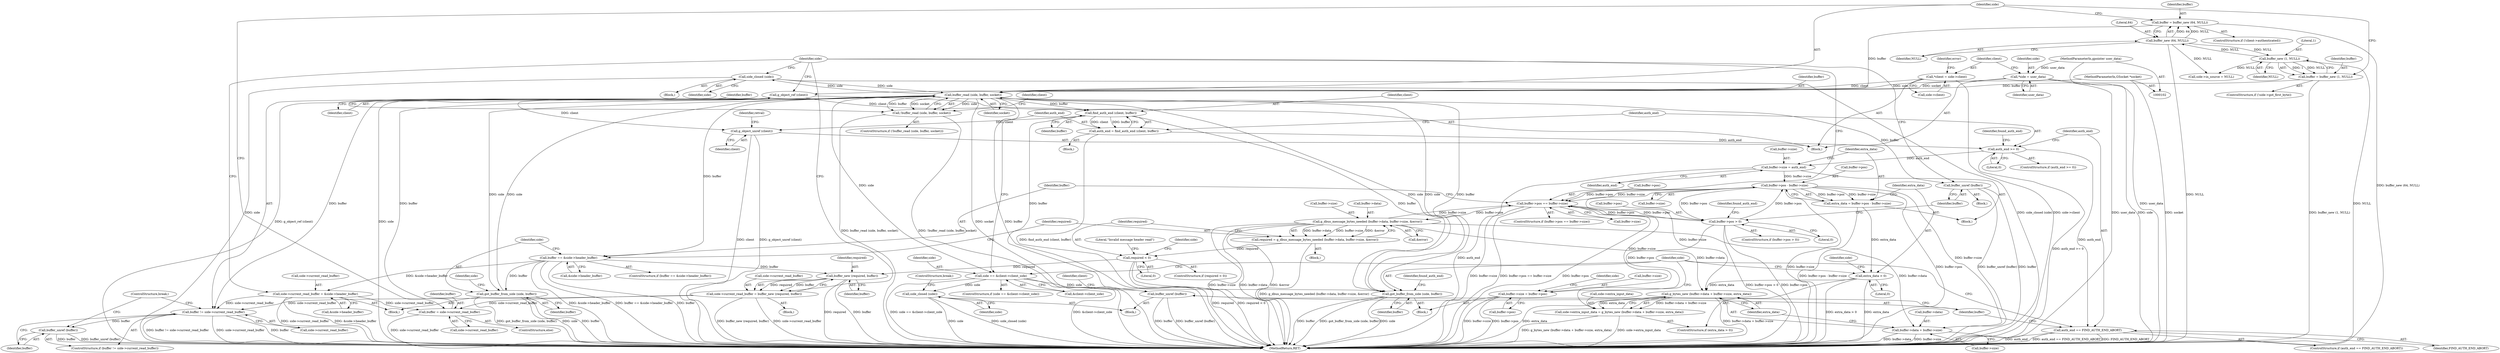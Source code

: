 digraph "0_flatpak_52346bf187b5a7f1c0fe9075b328b7ad6abe78f6_2@API" {
"1000342" [label="(Call,side_closed (side))"];
"1000163" [label="(Call,buffer_read (side, buffer, socket))"];
"1000291" [label="(Call,got_buffer_from_side (side, buffer))"];
"1000220" [label="(Call,side == &client->client_side)"];
"1000230" [label="(Call,find_auth_end (client, buffer))"];
"1000126" [label="(Call,g_object_ref (client))"];
"1000112" [label="(Call,*client = side->client)"];
"1000342" [label="(Call,side_closed (side))"];
"1000108" [label="(Call,*side = user_data)"];
"1000105" [label="(MethodParameterIn,gpointer user_data)"];
"1000355" [label="(Call,got_buffer_from_side (side, buffer))"];
"1000316" [label="(Call,buffer == &side->header_buffer)"];
"1000150" [label="(Call,buffer = buffer_new (64, NULL))"];
"1000152" [label="(Call,buffer_new (64, NULL))"];
"1000141" [label="(Call,buffer_new (1, NULL))"];
"1000156" [label="(Call,buffer = side->current_read_buffer)"];
"1000346" [label="(Call,side->current_read_buffer = buffer_new (required, buffer))"];
"1000350" [label="(Call,buffer_new (required, buffer))"];
"1000336" [label="(Call,required < 0)"];
"1000324" [label="(Call,required = g_dbus_message_bytes_needed (buffer->data, buffer->size, &error))"];
"1000326" [label="(Call,g_dbus_message_bytes_needed (buffer->data, buffer->size, &error))"];
"1000307" [label="(Call,buffer->pos == buffer->size)"];
"1000184" [label="(Call,buffer->pos > 0)"];
"1000248" [label="(Call,buffer->pos - buffer->size)"];
"1000241" [label="(Call,buffer->size = auth_end)"];
"1000234" [label="(Call,auth_end >= 0)"];
"1000228" [label="(Call,auth_end = find_auth_end (client, buffer))"];
"1000195" [label="(Call,buffer->size = buffer->pos)"];
"1000365" [label="(Call,side->current_read_buffer = &side->header_buffer)"];
"1000139" [label="(Call,buffer = buffer_new (1, NULL))"];
"1000103" [label="(MethodParameterIn,GSocket *socket)"];
"1000162" [label="(Call,!buffer_read (side, buffer, socket))"];
"1000169" [label="(Call,buffer != side->current_read_buffer)"];
"1000174" [label="(Call,buffer_unref (buffer))"];
"1000288" [label="(Call,side_closed (side))"];
"1000263" [label="(Call,g_bytes_new (buffer->data + buffer->size, extra_data))"];
"1000259" [label="(Call,side->extra_input_data = g_bytes_new (buffer->data + buffer->size, extra_data))"];
"1000264" [label="(Call,buffer->data + buffer->size)"];
"1000246" [label="(Call,extra_data = buffer->pos - buffer->size)"];
"1000256" [label="(Call,extra_data > 0)"];
"1000274" [label="(Call,auth_end == FIND_AUTH_END_ABORT)"];
"1000278" [label="(Call,buffer_unref (buffer))"];
"1000386" [label="(Call,g_object_unref (client))"];
"1000303" [label="(Call,buffer_unref (buffer))"];
"1000219" [label="(ControlStructure,if (side == &client->client_side))"];
"1000263" [label="(Call,g_bytes_new (buffer->data + buffer->size, extra_data))"];
"1000274" [label="(Call,auth_end == FIND_AUTH_END_ABORT)"];
"1000150" [label="(Call,buffer = buffer_new (64, NULL))"];
"1000357" [label="(Identifier,buffer)"];
"1000163" [label="(Call,buffer_read (side, buffer, socket))"];
"1000156" [label="(Call,buffer = side->current_read_buffer)"];
"1000249" [label="(Call,buffer->pos)"];
"1000245" [label="(Identifier,auth_end)"];
"1000161" [label="(ControlStructure,if (!buffer_read (side, buffer, socket)))"];
"1000378" [label="(Call,side->in_source = NULL)"];
"1000257" [label="(Identifier,extra_data)"];
"1000303" [label="(Call,buffer_unref (buffer))"];
"1000176" [label="(ControlStructure,break;)"];
"1000199" [label="(Call,buffer->pos)"];
"1000232" [label="(Identifier,buffer)"];
"1000192" [label="(Identifier,found_auth_end)"];
"1000229" [label="(Identifier,auth_end)"];
"1000291" [label="(Call,got_buffer_from_side (side, buffer))"];
"1000165" [label="(Identifier,buffer)"];
"1000292" [label="(Identifier,side)"];
"1000143" [label="(Identifier,NULL)"];
"1000275" [label="(Identifier,auth_end)"];
"1000154" [label="(Identifier,NULL)"];
"1000345" [label="(Block,)"];
"1000304" [label="(Identifier,buffer)"];
"1000196" [label="(Call,buffer->size)"];
"1000134" [label="(ControlStructure,if (!side->got_first_byte))"];
"1000390" [label="(MethodReturn,RET)"];
"1000239" [label="(Identifier,found_auth_end)"];
"1000230" [label="(Call,find_auth_end (client, buffer))"];
"1000366" [label="(Call,side->current_read_buffer)"];
"1000278" [label="(Call,buffer_unref (buffer))"];
"1000222" [label="(Call,&client->client_side)"];
"1000369" [label="(Call,&side->header_buffer)"];
"1000327" [label="(Call,buffer->data)"];
"1000183" [label="(ControlStructure,if (buffer->pos > 0))"];
"1000356" [label="(Identifier,side)"];
"1000228" [label="(Call,auth_end = find_auth_end (client, buffer))"];
"1000306" [label="(ControlStructure,if (buffer->pos == buffer->size))"];
"1000361" [label="(Identifier,side)"];
"1000293" [label="(Identifier,buffer)"];
"1000185" [label="(Call,buffer->pos)"];
"1000166" [label="(Identifier,socket)"];
"1000288" [label="(Call,side_closed (side))"];
"1000261" [label="(Identifier,side)"];
"1000142" [label="(Literal,1)"];
"1000127" [label="(Identifier,client)"];
"1000277" [label="(Block,)"];
"1000170" [label="(Identifier,buffer)"];
"1000339" [label="(Block,)"];
"1000236" [label="(Literal,0)"];
"1000140" [label="(Identifier,buffer)"];
"1000283" [label="(Identifier,client)"];
"1000205" [label="(Identifier,side)"];
"1000290" [label="(ControlStructure,break;)"];
"1000131" [label="(Identifier,side)"];
"1000318" [label="(Call,&side->header_buffer)"];
"1000174" [label="(Call,buffer_unref (buffer))"];
"1000350" [label="(Call,buffer_new (required, buffer))"];
"1000164" [label="(Identifier,side)"];
"1000184" [label="(Call,buffer->pos > 0)"];
"1000307" [label="(Call,buffer->pos == buffer->size)"];
"1000260" [label="(Call,side->extra_input_data)"];
"1000141" [label="(Call,buffer_new (1, NULL))"];
"1000346" [label="(Call,side->current_read_buffer = buffer_new (required, buffer))"];
"1000233" [label="(ControlStructure,if (auth_end >= 0))"];
"1000343" [label="(Identifier,side)"];
"1000151" [label="(Identifier,buffer)"];
"1000126" [label="(Call,g_object_ref (client))"];
"1000259" [label="(Call,side->extra_input_data = g_bytes_new (buffer->data + buffer->size, extra_data))"];
"1000139" [label="(Call,buffer = buffer_new (1, NULL))"];
"1000221" [label="(Identifier,side)"];
"1000235" [label="(Identifier,auth_end)"];
"1000237" [label="(Block,)"];
"1000333" [label="(Call,&error)"];
"1000231" [label="(Identifier,client)"];
"1000342" [label="(Call,side_closed (side))"];
"1000387" [label="(Identifier,client)"];
"1000268" [label="(Call,buffer->size)"];
"1000119" [label="(Identifier,error)"];
"1000354" [label="(Block,)"];
"1000157" [label="(Identifier,buffer)"];
"1000324" [label="(Call,required = g_dbus_message_bytes_needed (buffer->data, buffer->size, &error))"];
"1000103" [label="(MethodParameterIn,GSocket *socket)"];
"1000295" [label="(Identifier,found_auth_end)"];
"1000352" [label="(Identifier,buffer)"];
"1000158" [label="(Call,side->current_read_buffer)"];
"1000302" [label="(Block,)"];
"1000311" [label="(Call,buffer->size)"];
"1000315" [label="(ControlStructure,if (buffer == &side->header_buffer))"];
"1000279" [label="(Identifier,buffer)"];
"1000317" [label="(Identifier,buffer)"];
"1000169" [label="(Call,buffer != side->current_read_buffer)"];
"1000189" [label="(Block,)"];
"1000247" [label="(Identifier,extra_data)"];
"1000109" [label="(Identifier,side)"];
"1000256" [label="(Call,extra_data > 0)"];
"1000168" [label="(ControlStructure,if (buffer != side->current_read_buffer))"];
"1000188" [label="(Literal,0)"];
"1000264" [label="(Call,buffer->data + buffer->size)"];
"1000338" [label="(Literal,0)"];
"1000330" [label="(Call,buffer->size)"];
"1000348" [label="(Identifier,side)"];
"1000322" [label="(Block,)"];
"1000110" [label="(Identifier,user_data)"];
"1000195" [label="(Call,buffer->size = buffer->pos)"];
"1000112" [label="(Call,*client = side->client)"];
"1000220" [label="(Call,side == &client->client_side)"];
"1000153" [label="(Literal,64)"];
"1000325" [label="(Identifier,required)"];
"1000180" [label="(Identifier,client)"];
"1000351" [label="(Identifier,required)"];
"1000234" [label="(Call,auth_end >= 0)"];
"1000248" [label="(Call,buffer->pos - buffer->size)"];
"1000246" [label="(Call,extra_data = buffer->pos - buffer->size)"];
"1000273" [label="(ControlStructure,if (auth_end == FIND_AUTH_END_ABORT))"];
"1000326" [label="(Call,g_dbus_message_bytes_needed (buffer->data, buffer->size, &error))"];
"1000386" [label="(Call,g_object_unref (client))"];
"1000265" [label="(Call,buffer->data)"];
"1000175" [label="(Identifier,buffer)"];
"1000365" [label="(Call,side->current_read_buffer = &side->header_buffer)"];
"1000162" [label="(Call,!buffer_read (side, buffer, socket))"];
"1000155" [label="(ControlStructure,else)"];
"1000108" [label="(Call,*side = user_data)"];
"1000271" [label="(Identifier,extra_data)"];
"1000242" [label="(Call,buffer->size)"];
"1000258" [label="(Literal,0)"];
"1000389" [label="(Identifier,retval)"];
"1000289" [label="(Identifier,side)"];
"1000113" [label="(Identifier,client)"];
"1000341" [label="(Literal,\"Invalid message header read\")"];
"1000241" [label="(Call,buffer->size = auth_end)"];
"1000114" [label="(Call,side->client)"];
"1000347" [label="(Call,side->current_read_buffer)"];
"1000337" [label="(Identifier,required)"];
"1000335" [label="(ControlStructure,if (required < 0))"];
"1000355" [label="(Call,got_buffer_from_side (side, buffer))"];
"1000145" [label="(ControlStructure,if (!client->authenticated))"];
"1000308" [label="(Call,buffer->pos)"];
"1000105" [label="(MethodParameterIn,gpointer user_data)"];
"1000316" [label="(Call,buffer == &side->header_buffer)"];
"1000152" [label="(Call,buffer_new (64, NULL))"];
"1000252" [label="(Call,buffer->size)"];
"1000336" [label="(Call,required < 0)"];
"1000106" [label="(Block,)"];
"1000276" [label="(Identifier,FIND_AUTH_END_ABORT)"];
"1000226" [label="(Block,)"];
"1000171" [label="(Call,side->current_read_buffer)"];
"1000255" [label="(ControlStructure,if (extra_data > 0))"];
"1000342" -> "1000339"  [label="AST: "];
"1000342" -> "1000343"  [label="CFG: "];
"1000343" -> "1000342"  [label="AST: "];
"1000131" -> "1000342"  [label="CFG: "];
"1000342" -> "1000390"  [label="DDG: side"];
"1000342" -> "1000390"  [label="DDG: side_closed (side)"];
"1000342" -> "1000163"  [label="DDG: side"];
"1000163" -> "1000342"  [label="DDG: side"];
"1000163" -> "1000162"  [label="AST: "];
"1000163" -> "1000166"  [label="CFG: "];
"1000164" -> "1000163"  [label="AST: "];
"1000165" -> "1000163"  [label="AST: "];
"1000166" -> "1000163"  [label="AST: "];
"1000162" -> "1000163"  [label="CFG: "];
"1000163" -> "1000390"  [label="DDG: side"];
"1000163" -> "1000390"  [label="DDG: socket"];
"1000163" -> "1000390"  [label="DDG: buffer"];
"1000163" -> "1000162"  [label="DDG: side"];
"1000163" -> "1000162"  [label="DDG: buffer"];
"1000163" -> "1000162"  [label="DDG: socket"];
"1000291" -> "1000163"  [label="DDG: side"];
"1000108" -> "1000163"  [label="DDG: side"];
"1000355" -> "1000163"  [label="DDG: side"];
"1000150" -> "1000163"  [label="DDG: buffer"];
"1000156" -> "1000163"  [label="DDG: buffer"];
"1000139" -> "1000163"  [label="DDG: buffer"];
"1000103" -> "1000163"  [label="DDG: socket"];
"1000163" -> "1000169"  [label="DDG: buffer"];
"1000163" -> "1000220"  [label="DDG: side"];
"1000163" -> "1000230"  [label="DDG: buffer"];
"1000163" -> "1000291"  [label="DDG: side"];
"1000163" -> "1000291"  [label="DDG: buffer"];
"1000163" -> "1000303"  [label="DDG: buffer"];
"1000163" -> "1000316"  [label="DDG: buffer"];
"1000163" -> "1000355"  [label="DDG: side"];
"1000291" -> "1000189"  [label="AST: "];
"1000291" -> "1000293"  [label="CFG: "];
"1000292" -> "1000291"  [label="AST: "];
"1000293" -> "1000291"  [label="AST: "];
"1000295" -> "1000291"  [label="CFG: "];
"1000291" -> "1000390"  [label="DDG: got_buffer_from_side (side, buffer)"];
"1000291" -> "1000390"  [label="DDG: side"];
"1000291" -> "1000390"  [label="DDG: buffer"];
"1000220" -> "1000291"  [label="DDG: side"];
"1000230" -> "1000291"  [label="DDG: buffer"];
"1000220" -> "1000219"  [label="AST: "];
"1000220" -> "1000222"  [label="CFG: "];
"1000221" -> "1000220"  [label="AST: "];
"1000222" -> "1000220"  [label="AST: "];
"1000229" -> "1000220"  [label="CFG: "];
"1000292" -> "1000220"  [label="CFG: "];
"1000220" -> "1000390"  [label="DDG: &client->client_side"];
"1000220" -> "1000390"  [label="DDG: side == &client->client_side"];
"1000220" -> "1000288"  [label="DDG: side"];
"1000230" -> "1000228"  [label="AST: "];
"1000230" -> "1000232"  [label="CFG: "];
"1000231" -> "1000230"  [label="AST: "];
"1000232" -> "1000230"  [label="AST: "];
"1000228" -> "1000230"  [label="CFG: "];
"1000230" -> "1000228"  [label="DDG: client"];
"1000230" -> "1000228"  [label="DDG: buffer"];
"1000126" -> "1000230"  [label="DDG: client"];
"1000230" -> "1000278"  [label="DDG: buffer"];
"1000230" -> "1000386"  [label="DDG: client"];
"1000126" -> "1000106"  [label="AST: "];
"1000126" -> "1000127"  [label="CFG: "];
"1000127" -> "1000126"  [label="AST: "];
"1000131" -> "1000126"  [label="CFG: "];
"1000126" -> "1000390"  [label="DDG: g_object_ref (client)"];
"1000112" -> "1000126"  [label="DDG: client"];
"1000126" -> "1000386"  [label="DDG: client"];
"1000112" -> "1000106"  [label="AST: "];
"1000112" -> "1000114"  [label="CFG: "];
"1000113" -> "1000112"  [label="AST: "];
"1000114" -> "1000112"  [label="AST: "];
"1000119" -> "1000112"  [label="CFG: "];
"1000112" -> "1000390"  [label="DDG: side->client"];
"1000108" -> "1000106"  [label="AST: "];
"1000108" -> "1000110"  [label="CFG: "];
"1000109" -> "1000108"  [label="AST: "];
"1000110" -> "1000108"  [label="AST: "];
"1000113" -> "1000108"  [label="CFG: "];
"1000108" -> "1000390"  [label="DDG: user_data"];
"1000108" -> "1000390"  [label="DDG: side"];
"1000105" -> "1000108"  [label="DDG: user_data"];
"1000105" -> "1000102"  [label="AST: "];
"1000105" -> "1000390"  [label="DDG: user_data"];
"1000355" -> "1000354"  [label="AST: "];
"1000355" -> "1000357"  [label="CFG: "];
"1000356" -> "1000355"  [label="AST: "];
"1000357" -> "1000355"  [label="AST: "];
"1000361" -> "1000355"  [label="CFG: "];
"1000355" -> "1000390"  [label="DDG: side"];
"1000355" -> "1000390"  [label="DDG: buffer"];
"1000355" -> "1000390"  [label="DDG: got_buffer_from_side (side, buffer)"];
"1000316" -> "1000355"  [label="DDG: buffer"];
"1000316" -> "1000315"  [label="AST: "];
"1000316" -> "1000318"  [label="CFG: "];
"1000317" -> "1000316"  [label="AST: "];
"1000318" -> "1000316"  [label="AST: "];
"1000325" -> "1000316"  [label="CFG: "];
"1000356" -> "1000316"  [label="CFG: "];
"1000316" -> "1000390"  [label="DDG: &side->header_buffer"];
"1000316" -> "1000390"  [label="DDG: buffer == &side->header_buffer"];
"1000316" -> "1000390"  [label="DDG: buffer"];
"1000316" -> "1000350"  [label="DDG: buffer"];
"1000316" -> "1000365"  [label="DDG: &side->header_buffer"];
"1000150" -> "1000145"  [label="AST: "];
"1000150" -> "1000152"  [label="CFG: "];
"1000151" -> "1000150"  [label="AST: "];
"1000152" -> "1000150"  [label="AST: "];
"1000164" -> "1000150"  [label="CFG: "];
"1000150" -> "1000390"  [label="DDG: buffer_new (64, NULL)"];
"1000152" -> "1000150"  [label="DDG: 64"];
"1000152" -> "1000150"  [label="DDG: NULL"];
"1000152" -> "1000154"  [label="CFG: "];
"1000153" -> "1000152"  [label="AST: "];
"1000154" -> "1000152"  [label="AST: "];
"1000152" -> "1000390"  [label="DDG: NULL"];
"1000152" -> "1000141"  [label="DDG: NULL"];
"1000141" -> "1000152"  [label="DDG: NULL"];
"1000152" -> "1000378"  [label="DDG: NULL"];
"1000141" -> "1000139"  [label="AST: "];
"1000141" -> "1000143"  [label="CFG: "];
"1000142" -> "1000141"  [label="AST: "];
"1000143" -> "1000141"  [label="AST: "];
"1000139" -> "1000141"  [label="CFG: "];
"1000141" -> "1000390"  [label="DDG: NULL"];
"1000141" -> "1000139"  [label="DDG: 1"];
"1000141" -> "1000139"  [label="DDG: NULL"];
"1000141" -> "1000378"  [label="DDG: NULL"];
"1000156" -> "1000155"  [label="AST: "];
"1000156" -> "1000158"  [label="CFG: "];
"1000157" -> "1000156"  [label="AST: "];
"1000158" -> "1000156"  [label="AST: "];
"1000164" -> "1000156"  [label="CFG: "];
"1000156" -> "1000390"  [label="DDG: side->current_read_buffer"];
"1000346" -> "1000156"  [label="DDG: side->current_read_buffer"];
"1000365" -> "1000156"  [label="DDG: side->current_read_buffer"];
"1000346" -> "1000345"  [label="AST: "];
"1000346" -> "1000350"  [label="CFG: "];
"1000347" -> "1000346"  [label="AST: "];
"1000350" -> "1000346"  [label="AST: "];
"1000131" -> "1000346"  [label="CFG: "];
"1000346" -> "1000390"  [label="DDG: side->current_read_buffer"];
"1000346" -> "1000390"  [label="DDG: buffer_new (required, buffer)"];
"1000346" -> "1000169"  [label="DDG: side->current_read_buffer"];
"1000350" -> "1000346"  [label="DDG: required"];
"1000350" -> "1000346"  [label="DDG: buffer"];
"1000350" -> "1000352"  [label="CFG: "];
"1000351" -> "1000350"  [label="AST: "];
"1000352" -> "1000350"  [label="AST: "];
"1000350" -> "1000390"  [label="DDG: required"];
"1000350" -> "1000390"  [label="DDG: buffer"];
"1000336" -> "1000350"  [label="DDG: required"];
"1000336" -> "1000335"  [label="AST: "];
"1000336" -> "1000338"  [label="CFG: "];
"1000337" -> "1000336"  [label="AST: "];
"1000338" -> "1000336"  [label="AST: "];
"1000341" -> "1000336"  [label="CFG: "];
"1000348" -> "1000336"  [label="CFG: "];
"1000336" -> "1000390"  [label="DDG: required < 0"];
"1000336" -> "1000390"  [label="DDG: required"];
"1000324" -> "1000336"  [label="DDG: required"];
"1000324" -> "1000322"  [label="AST: "];
"1000324" -> "1000326"  [label="CFG: "];
"1000325" -> "1000324"  [label="AST: "];
"1000326" -> "1000324"  [label="AST: "];
"1000337" -> "1000324"  [label="CFG: "];
"1000324" -> "1000390"  [label="DDG: g_dbus_message_bytes_needed (buffer->data, buffer->size, &error)"];
"1000326" -> "1000324"  [label="DDG: buffer->data"];
"1000326" -> "1000324"  [label="DDG: buffer->size"];
"1000326" -> "1000324"  [label="DDG: &error"];
"1000326" -> "1000333"  [label="CFG: "];
"1000327" -> "1000326"  [label="AST: "];
"1000330" -> "1000326"  [label="AST: "];
"1000333" -> "1000326"  [label="AST: "];
"1000326" -> "1000390"  [label="DDG: &error"];
"1000326" -> "1000390"  [label="DDG: buffer->size"];
"1000326" -> "1000390"  [label="DDG: buffer->data"];
"1000326" -> "1000263"  [label="DDG: buffer->data"];
"1000326" -> "1000264"  [label="DDG: buffer->data"];
"1000326" -> "1000307"  [label="DDG: buffer->size"];
"1000307" -> "1000326"  [label="DDG: buffer->size"];
"1000307" -> "1000306"  [label="AST: "];
"1000307" -> "1000311"  [label="CFG: "];
"1000308" -> "1000307"  [label="AST: "];
"1000311" -> "1000307"  [label="AST: "];
"1000131" -> "1000307"  [label="CFG: "];
"1000317" -> "1000307"  [label="CFG: "];
"1000307" -> "1000390"  [label="DDG: buffer->size"];
"1000307" -> "1000390"  [label="DDG: buffer->pos == buffer->size"];
"1000307" -> "1000390"  [label="DDG: buffer->pos"];
"1000307" -> "1000184"  [label="DDG: buffer->pos"];
"1000184" -> "1000307"  [label="DDG: buffer->pos"];
"1000248" -> "1000307"  [label="DDG: buffer->pos"];
"1000248" -> "1000307"  [label="DDG: buffer->size"];
"1000195" -> "1000307"  [label="DDG: buffer->size"];
"1000184" -> "1000183"  [label="AST: "];
"1000184" -> "1000188"  [label="CFG: "];
"1000185" -> "1000184"  [label="AST: "];
"1000188" -> "1000184"  [label="AST: "];
"1000192" -> "1000184"  [label="CFG: "];
"1000304" -> "1000184"  [label="CFG: "];
"1000184" -> "1000390"  [label="DDG: buffer->pos"];
"1000184" -> "1000390"  [label="DDG: buffer->pos > 0"];
"1000248" -> "1000184"  [label="DDG: buffer->pos"];
"1000184" -> "1000195"  [label="DDG: buffer->pos"];
"1000184" -> "1000248"  [label="DDG: buffer->pos"];
"1000248" -> "1000246"  [label="AST: "];
"1000248" -> "1000252"  [label="CFG: "];
"1000249" -> "1000248"  [label="AST: "];
"1000252" -> "1000248"  [label="AST: "];
"1000246" -> "1000248"  [label="CFG: "];
"1000248" -> "1000390"  [label="DDG: buffer->size"];
"1000248" -> "1000390"  [label="DDG: buffer->pos"];
"1000248" -> "1000246"  [label="DDG: buffer->pos"];
"1000248" -> "1000246"  [label="DDG: buffer->size"];
"1000241" -> "1000248"  [label="DDG: buffer->size"];
"1000248" -> "1000263"  [label="DDG: buffer->size"];
"1000248" -> "1000264"  [label="DDG: buffer->size"];
"1000241" -> "1000237"  [label="AST: "];
"1000241" -> "1000245"  [label="CFG: "];
"1000242" -> "1000241"  [label="AST: "];
"1000245" -> "1000241"  [label="AST: "];
"1000247" -> "1000241"  [label="CFG: "];
"1000241" -> "1000390"  [label="DDG: auth_end"];
"1000234" -> "1000241"  [label="DDG: auth_end"];
"1000234" -> "1000233"  [label="AST: "];
"1000234" -> "1000236"  [label="CFG: "];
"1000235" -> "1000234"  [label="AST: "];
"1000236" -> "1000234"  [label="AST: "];
"1000239" -> "1000234"  [label="CFG: "];
"1000275" -> "1000234"  [label="CFG: "];
"1000234" -> "1000390"  [label="DDG: auth_end >= 0"];
"1000228" -> "1000234"  [label="DDG: auth_end"];
"1000234" -> "1000274"  [label="DDG: auth_end"];
"1000228" -> "1000226"  [label="AST: "];
"1000229" -> "1000228"  [label="AST: "];
"1000235" -> "1000228"  [label="CFG: "];
"1000228" -> "1000390"  [label="DDG: find_auth_end (client, buffer)"];
"1000195" -> "1000189"  [label="AST: "];
"1000195" -> "1000199"  [label="CFG: "];
"1000196" -> "1000195"  [label="AST: "];
"1000199" -> "1000195"  [label="AST: "];
"1000205" -> "1000195"  [label="CFG: "];
"1000195" -> "1000390"  [label="DDG: buffer->pos"];
"1000195" -> "1000390"  [label="DDG: buffer->size"];
"1000365" -> "1000354"  [label="AST: "];
"1000365" -> "1000369"  [label="CFG: "];
"1000366" -> "1000365"  [label="AST: "];
"1000369" -> "1000365"  [label="AST: "];
"1000131" -> "1000365"  [label="CFG: "];
"1000365" -> "1000390"  [label="DDG: &side->header_buffer"];
"1000365" -> "1000390"  [label="DDG: side->current_read_buffer"];
"1000365" -> "1000169"  [label="DDG: side->current_read_buffer"];
"1000139" -> "1000134"  [label="AST: "];
"1000140" -> "1000139"  [label="AST: "];
"1000164" -> "1000139"  [label="CFG: "];
"1000139" -> "1000390"  [label="DDG: buffer_new (1, NULL)"];
"1000103" -> "1000102"  [label="AST: "];
"1000103" -> "1000390"  [label="DDG: socket"];
"1000162" -> "1000161"  [label="AST: "];
"1000170" -> "1000162"  [label="CFG: "];
"1000180" -> "1000162"  [label="CFG: "];
"1000162" -> "1000390"  [label="DDG: buffer_read (side, buffer, socket)"];
"1000162" -> "1000390"  [label="DDG: !buffer_read (side, buffer, socket)"];
"1000169" -> "1000168"  [label="AST: "];
"1000169" -> "1000171"  [label="CFG: "];
"1000170" -> "1000169"  [label="AST: "];
"1000171" -> "1000169"  [label="AST: "];
"1000175" -> "1000169"  [label="CFG: "];
"1000176" -> "1000169"  [label="CFG: "];
"1000169" -> "1000390"  [label="DDG: buffer != side->current_read_buffer"];
"1000169" -> "1000390"  [label="DDG: side->current_read_buffer"];
"1000169" -> "1000390"  [label="DDG: buffer"];
"1000169" -> "1000174"  [label="DDG: buffer"];
"1000174" -> "1000168"  [label="AST: "];
"1000174" -> "1000175"  [label="CFG: "];
"1000175" -> "1000174"  [label="AST: "];
"1000176" -> "1000174"  [label="CFG: "];
"1000174" -> "1000390"  [label="DDG: buffer_unref (buffer)"];
"1000174" -> "1000390"  [label="DDG: buffer"];
"1000288" -> "1000277"  [label="AST: "];
"1000288" -> "1000289"  [label="CFG: "];
"1000289" -> "1000288"  [label="AST: "];
"1000290" -> "1000288"  [label="CFG: "];
"1000288" -> "1000390"  [label="DDG: side"];
"1000288" -> "1000390"  [label="DDG: side_closed (side)"];
"1000263" -> "1000259"  [label="AST: "];
"1000263" -> "1000271"  [label="CFG: "];
"1000264" -> "1000263"  [label="AST: "];
"1000271" -> "1000263"  [label="AST: "];
"1000259" -> "1000263"  [label="CFG: "];
"1000263" -> "1000390"  [label="DDG: buffer->data + buffer->size"];
"1000263" -> "1000390"  [label="DDG: extra_data"];
"1000263" -> "1000259"  [label="DDG: buffer->data + buffer->size"];
"1000263" -> "1000259"  [label="DDG: extra_data"];
"1000256" -> "1000263"  [label="DDG: extra_data"];
"1000259" -> "1000255"  [label="AST: "];
"1000260" -> "1000259"  [label="AST: "];
"1000292" -> "1000259"  [label="CFG: "];
"1000259" -> "1000390"  [label="DDG: side->extra_input_data"];
"1000259" -> "1000390"  [label="DDG: g_bytes_new (buffer->data + buffer->size, extra_data)"];
"1000264" -> "1000268"  [label="CFG: "];
"1000265" -> "1000264"  [label="AST: "];
"1000268" -> "1000264"  [label="AST: "];
"1000271" -> "1000264"  [label="CFG: "];
"1000264" -> "1000390"  [label="DDG: buffer->data"];
"1000264" -> "1000390"  [label="DDG: buffer->size"];
"1000246" -> "1000237"  [label="AST: "];
"1000247" -> "1000246"  [label="AST: "];
"1000257" -> "1000246"  [label="CFG: "];
"1000246" -> "1000390"  [label="DDG: buffer->pos - buffer->size"];
"1000246" -> "1000256"  [label="DDG: extra_data"];
"1000256" -> "1000255"  [label="AST: "];
"1000256" -> "1000258"  [label="CFG: "];
"1000257" -> "1000256"  [label="AST: "];
"1000258" -> "1000256"  [label="AST: "];
"1000261" -> "1000256"  [label="CFG: "];
"1000292" -> "1000256"  [label="CFG: "];
"1000256" -> "1000390"  [label="DDG: extra_data"];
"1000256" -> "1000390"  [label="DDG: extra_data > 0"];
"1000274" -> "1000273"  [label="AST: "];
"1000274" -> "1000276"  [label="CFG: "];
"1000275" -> "1000274"  [label="AST: "];
"1000276" -> "1000274"  [label="AST: "];
"1000279" -> "1000274"  [label="CFG: "];
"1000292" -> "1000274"  [label="CFG: "];
"1000274" -> "1000390"  [label="DDG: auth_end"];
"1000274" -> "1000390"  [label="DDG: auth_end == FIND_AUTH_END_ABORT"];
"1000274" -> "1000390"  [label="DDG: FIND_AUTH_END_ABORT"];
"1000278" -> "1000277"  [label="AST: "];
"1000278" -> "1000279"  [label="CFG: "];
"1000279" -> "1000278"  [label="AST: "];
"1000283" -> "1000278"  [label="CFG: "];
"1000278" -> "1000390"  [label="DDG: buffer_unref (buffer)"];
"1000278" -> "1000390"  [label="DDG: buffer"];
"1000386" -> "1000106"  [label="AST: "];
"1000386" -> "1000387"  [label="CFG: "];
"1000387" -> "1000386"  [label="AST: "];
"1000389" -> "1000386"  [label="CFG: "];
"1000386" -> "1000390"  [label="DDG: client"];
"1000386" -> "1000390"  [label="DDG: g_object_unref (client)"];
"1000303" -> "1000302"  [label="AST: "];
"1000303" -> "1000304"  [label="CFG: "];
"1000304" -> "1000303"  [label="AST: "];
"1000131" -> "1000303"  [label="CFG: "];
"1000303" -> "1000390"  [label="DDG: buffer"];
"1000303" -> "1000390"  [label="DDG: buffer_unref (buffer)"];
}
